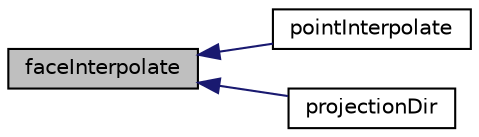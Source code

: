 digraph "faceInterpolate"
{
  bgcolor="transparent";
  edge [fontname="Helvetica",fontsize="10",labelfontname="Helvetica",labelfontsize="10"];
  node [fontname="Helvetica",fontsize="10",shape=record];
  rankdir="LR";
  Node1 [label="faceInterpolate",height=0.2,width=0.4,color="black", fillcolor="grey75", style="filled", fontcolor="black"];
  Node1 -> Node2 [dir="back",color="midnightblue",fontsize="10",style="solid",fontname="Helvetica"];
  Node2 [label="pointInterpolate",height=0.2,width=0.4,color="black",URL="$a01816.html#a44a1039469f7870a5363947bc3d14477"];
  Node1 -> Node3 [dir="back",color="midnightblue",fontsize="10",style="solid",fontname="Helvetica"];
  Node3 [label="projectionDir",height=0.2,width=0.4,color="black",URL="$a01816.html#a0504e7c67b539d6745be864f1abb6d4b",tooltip="Return direction projection to use in projection. "];
}
